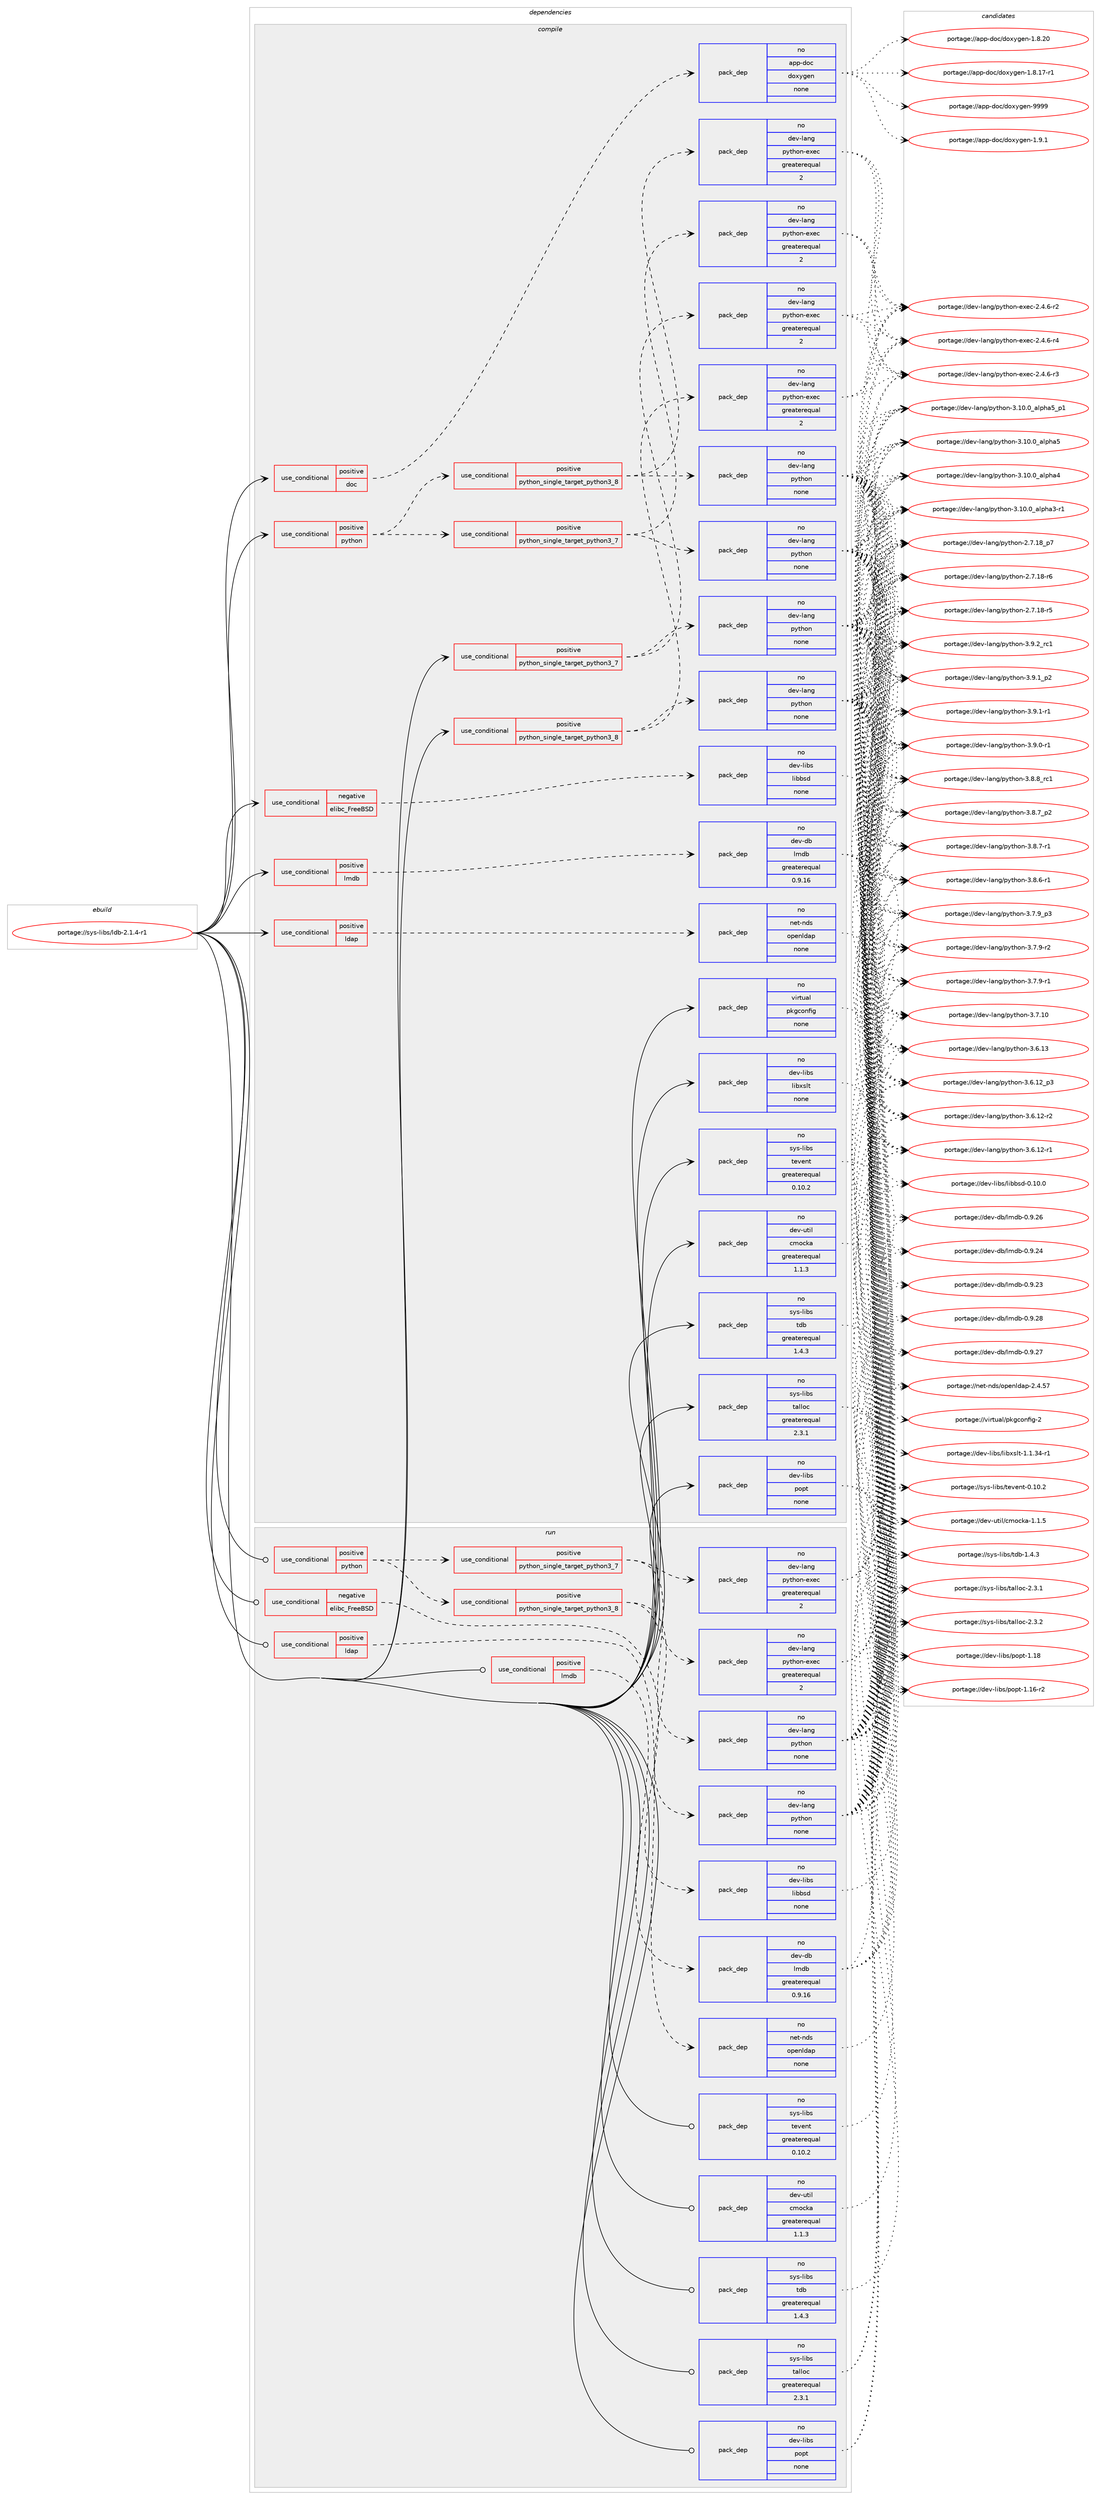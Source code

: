 digraph prolog {

# *************
# Graph options
# *************

newrank=true;
concentrate=true;
compound=true;
graph [rankdir=LR,fontname=Helvetica,fontsize=10,ranksep=1.5];#, ranksep=2.5, nodesep=0.2];
edge  [arrowhead=vee];
node  [fontname=Helvetica,fontsize=10];

# **********
# The ebuild
# **********

subgraph cluster_leftcol {
color=gray;
rank=same;
label=<<i>ebuild</i>>;
id [label="portage://sys-libs/ldb-2.1.4-r1", color=red, width=4, href="../sys-libs/ldb-2.1.4-r1.svg"];
}

# ****************
# The dependencies
# ****************

subgraph cluster_midcol {
color=gray;
label=<<i>dependencies</i>>;
subgraph cluster_compile {
fillcolor="#eeeeee";
style=filled;
label=<<i>compile</i>>;
subgraph cond677 {
dependency3523 [label=<<TABLE BORDER="0" CELLBORDER="1" CELLSPACING="0" CELLPADDING="4"><TR><TD ROWSPAN="3" CELLPADDING="10">use_conditional</TD></TR><TR><TD>negative</TD></TR><TR><TD>elibc_FreeBSD</TD></TR></TABLE>>, shape=none, color=red];
subgraph pack2785 {
dependency3524 [label=<<TABLE BORDER="0" CELLBORDER="1" CELLSPACING="0" CELLPADDING="4" WIDTH="220"><TR><TD ROWSPAN="6" CELLPADDING="30">pack_dep</TD></TR><TR><TD WIDTH="110">no</TD></TR><TR><TD>dev-libs</TD></TR><TR><TD>libbsd</TD></TR><TR><TD>none</TD></TR><TR><TD></TD></TR></TABLE>>, shape=none, color=blue];
}
dependency3523:e -> dependency3524:w [weight=20,style="dashed",arrowhead="vee"];
}
id:e -> dependency3523:w [weight=20,style="solid",arrowhead="vee"];
subgraph cond678 {
dependency3525 [label=<<TABLE BORDER="0" CELLBORDER="1" CELLSPACING="0" CELLPADDING="4"><TR><TD ROWSPAN="3" CELLPADDING="10">use_conditional</TD></TR><TR><TD>positive</TD></TR><TR><TD>doc</TD></TR></TABLE>>, shape=none, color=red];
subgraph pack2786 {
dependency3526 [label=<<TABLE BORDER="0" CELLBORDER="1" CELLSPACING="0" CELLPADDING="4" WIDTH="220"><TR><TD ROWSPAN="6" CELLPADDING="30">pack_dep</TD></TR><TR><TD WIDTH="110">no</TD></TR><TR><TD>app-doc</TD></TR><TR><TD>doxygen</TD></TR><TR><TD>none</TD></TR><TR><TD></TD></TR></TABLE>>, shape=none, color=blue];
}
dependency3525:e -> dependency3526:w [weight=20,style="dashed",arrowhead="vee"];
}
id:e -> dependency3525:w [weight=20,style="solid",arrowhead="vee"];
subgraph cond679 {
dependency3527 [label=<<TABLE BORDER="0" CELLBORDER="1" CELLSPACING="0" CELLPADDING="4"><TR><TD ROWSPAN="3" CELLPADDING="10">use_conditional</TD></TR><TR><TD>positive</TD></TR><TR><TD>ldap</TD></TR></TABLE>>, shape=none, color=red];
subgraph pack2787 {
dependency3528 [label=<<TABLE BORDER="0" CELLBORDER="1" CELLSPACING="0" CELLPADDING="4" WIDTH="220"><TR><TD ROWSPAN="6" CELLPADDING="30">pack_dep</TD></TR><TR><TD WIDTH="110">no</TD></TR><TR><TD>net-nds</TD></TR><TR><TD>openldap</TD></TR><TR><TD>none</TD></TR><TR><TD></TD></TR></TABLE>>, shape=none, color=blue];
}
dependency3527:e -> dependency3528:w [weight=20,style="dashed",arrowhead="vee"];
}
id:e -> dependency3527:w [weight=20,style="solid",arrowhead="vee"];
subgraph cond680 {
dependency3529 [label=<<TABLE BORDER="0" CELLBORDER="1" CELLSPACING="0" CELLPADDING="4"><TR><TD ROWSPAN="3" CELLPADDING="10">use_conditional</TD></TR><TR><TD>positive</TD></TR><TR><TD>lmdb</TD></TR></TABLE>>, shape=none, color=red];
subgraph pack2788 {
dependency3530 [label=<<TABLE BORDER="0" CELLBORDER="1" CELLSPACING="0" CELLPADDING="4" WIDTH="220"><TR><TD ROWSPAN="6" CELLPADDING="30">pack_dep</TD></TR><TR><TD WIDTH="110">no</TD></TR><TR><TD>dev-db</TD></TR><TR><TD>lmdb</TD></TR><TR><TD>greaterequal</TD></TR><TR><TD>0.9.16</TD></TR></TABLE>>, shape=none, color=blue];
}
dependency3529:e -> dependency3530:w [weight=20,style="dashed",arrowhead="vee"];
}
id:e -> dependency3529:w [weight=20,style="solid",arrowhead="vee"];
subgraph cond681 {
dependency3531 [label=<<TABLE BORDER="0" CELLBORDER="1" CELLSPACING="0" CELLPADDING="4"><TR><TD ROWSPAN="3" CELLPADDING="10">use_conditional</TD></TR><TR><TD>positive</TD></TR><TR><TD>python</TD></TR></TABLE>>, shape=none, color=red];
subgraph cond682 {
dependency3532 [label=<<TABLE BORDER="0" CELLBORDER="1" CELLSPACING="0" CELLPADDING="4"><TR><TD ROWSPAN="3" CELLPADDING="10">use_conditional</TD></TR><TR><TD>positive</TD></TR><TR><TD>python_single_target_python3_7</TD></TR></TABLE>>, shape=none, color=red];
subgraph pack2789 {
dependency3533 [label=<<TABLE BORDER="0" CELLBORDER="1" CELLSPACING="0" CELLPADDING="4" WIDTH="220"><TR><TD ROWSPAN="6" CELLPADDING="30">pack_dep</TD></TR><TR><TD WIDTH="110">no</TD></TR><TR><TD>dev-lang</TD></TR><TR><TD>python</TD></TR><TR><TD>none</TD></TR><TR><TD></TD></TR></TABLE>>, shape=none, color=blue];
}
dependency3532:e -> dependency3533:w [weight=20,style="dashed",arrowhead="vee"];
subgraph pack2790 {
dependency3534 [label=<<TABLE BORDER="0" CELLBORDER="1" CELLSPACING="0" CELLPADDING="4" WIDTH="220"><TR><TD ROWSPAN="6" CELLPADDING="30">pack_dep</TD></TR><TR><TD WIDTH="110">no</TD></TR><TR><TD>dev-lang</TD></TR><TR><TD>python-exec</TD></TR><TR><TD>greaterequal</TD></TR><TR><TD>2</TD></TR></TABLE>>, shape=none, color=blue];
}
dependency3532:e -> dependency3534:w [weight=20,style="dashed",arrowhead="vee"];
}
dependency3531:e -> dependency3532:w [weight=20,style="dashed",arrowhead="vee"];
subgraph cond683 {
dependency3535 [label=<<TABLE BORDER="0" CELLBORDER="1" CELLSPACING="0" CELLPADDING="4"><TR><TD ROWSPAN="3" CELLPADDING="10">use_conditional</TD></TR><TR><TD>positive</TD></TR><TR><TD>python_single_target_python3_8</TD></TR></TABLE>>, shape=none, color=red];
subgraph pack2791 {
dependency3536 [label=<<TABLE BORDER="0" CELLBORDER="1" CELLSPACING="0" CELLPADDING="4" WIDTH="220"><TR><TD ROWSPAN="6" CELLPADDING="30">pack_dep</TD></TR><TR><TD WIDTH="110">no</TD></TR><TR><TD>dev-lang</TD></TR><TR><TD>python</TD></TR><TR><TD>none</TD></TR><TR><TD></TD></TR></TABLE>>, shape=none, color=blue];
}
dependency3535:e -> dependency3536:w [weight=20,style="dashed",arrowhead="vee"];
subgraph pack2792 {
dependency3537 [label=<<TABLE BORDER="0" CELLBORDER="1" CELLSPACING="0" CELLPADDING="4" WIDTH="220"><TR><TD ROWSPAN="6" CELLPADDING="30">pack_dep</TD></TR><TR><TD WIDTH="110">no</TD></TR><TR><TD>dev-lang</TD></TR><TR><TD>python-exec</TD></TR><TR><TD>greaterequal</TD></TR><TR><TD>2</TD></TR></TABLE>>, shape=none, color=blue];
}
dependency3535:e -> dependency3537:w [weight=20,style="dashed",arrowhead="vee"];
}
dependency3531:e -> dependency3535:w [weight=20,style="dashed",arrowhead="vee"];
}
id:e -> dependency3531:w [weight=20,style="solid",arrowhead="vee"];
subgraph cond684 {
dependency3538 [label=<<TABLE BORDER="0" CELLBORDER="1" CELLSPACING="0" CELLPADDING="4"><TR><TD ROWSPAN="3" CELLPADDING="10">use_conditional</TD></TR><TR><TD>positive</TD></TR><TR><TD>python_single_target_python3_7</TD></TR></TABLE>>, shape=none, color=red];
subgraph pack2793 {
dependency3539 [label=<<TABLE BORDER="0" CELLBORDER="1" CELLSPACING="0" CELLPADDING="4" WIDTH="220"><TR><TD ROWSPAN="6" CELLPADDING="30">pack_dep</TD></TR><TR><TD WIDTH="110">no</TD></TR><TR><TD>dev-lang</TD></TR><TR><TD>python</TD></TR><TR><TD>none</TD></TR><TR><TD></TD></TR></TABLE>>, shape=none, color=blue];
}
dependency3538:e -> dependency3539:w [weight=20,style="dashed",arrowhead="vee"];
subgraph pack2794 {
dependency3540 [label=<<TABLE BORDER="0" CELLBORDER="1" CELLSPACING="0" CELLPADDING="4" WIDTH="220"><TR><TD ROWSPAN="6" CELLPADDING="30">pack_dep</TD></TR><TR><TD WIDTH="110">no</TD></TR><TR><TD>dev-lang</TD></TR><TR><TD>python-exec</TD></TR><TR><TD>greaterequal</TD></TR><TR><TD>2</TD></TR></TABLE>>, shape=none, color=blue];
}
dependency3538:e -> dependency3540:w [weight=20,style="dashed",arrowhead="vee"];
}
id:e -> dependency3538:w [weight=20,style="solid",arrowhead="vee"];
subgraph cond685 {
dependency3541 [label=<<TABLE BORDER="0" CELLBORDER="1" CELLSPACING="0" CELLPADDING="4"><TR><TD ROWSPAN="3" CELLPADDING="10">use_conditional</TD></TR><TR><TD>positive</TD></TR><TR><TD>python_single_target_python3_8</TD></TR></TABLE>>, shape=none, color=red];
subgraph pack2795 {
dependency3542 [label=<<TABLE BORDER="0" CELLBORDER="1" CELLSPACING="0" CELLPADDING="4" WIDTH="220"><TR><TD ROWSPAN="6" CELLPADDING="30">pack_dep</TD></TR><TR><TD WIDTH="110">no</TD></TR><TR><TD>dev-lang</TD></TR><TR><TD>python</TD></TR><TR><TD>none</TD></TR><TR><TD></TD></TR></TABLE>>, shape=none, color=blue];
}
dependency3541:e -> dependency3542:w [weight=20,style="dashed",arrowhead="vee"];
subgraph pack2796 {
dependency3543 [label=<<TABLE BORDER="0" CELLBORDER="1" CELLSPACING="0" CELLPADDING="4" WIDTH="220"><TR><TD ROWSPAN="6" CELLPADDING="30">pack_dep</TD></TR><TR><TD WIDTH="110">no</TD></TR><TR><TD>dev-lang</TD></TR><TR><TD>python-exec</TD></TR><TR><TD>greaterequal</TD></TR><TR><TD>2</TD></TR></TABLE>>, shape=none, color=blue];
}
dependency3541:e -> dependency3543:w [weight=20,style="dashed",arrowhead="vee"];
}
id:e -> dependency3541:w [weight=20,style="solid",arrowhead="vee"];
subgraph pack2797 {
dependency3544 [label=<<TABLE BORDER="0" CELLBORDER="1" CELLSPACING="0" CELLPADDING="4" WIDTH="220"><TR><TD ROWSPAN="6" CELLPADDING="30">pack_dep</TD></TR><TR><TD WIDTH="110">no</TD></TR><TR><TD>dev-libs</TD></TR><TR><TD>libxslt</TD></TR><TR><TD>none</TD></TR><TR><TD></TD></TR></TABLE>>, shape=none, color=blue];
}
id:e -> dependency3544:w [weight=20,style="solid",arrowhead="vee"];
subgraph pack2798 {
dependency3545 [label=<<TABLE BORDER="0" CELLBORDER="1" CELLSPACING="0" CELLPADDING="4" WIDTH="220"><TR><TD ROWSPAN="6" CELLPADDING="30">pack_dep</TD></TR><TR><TD WIDTH="110">no</TD></TR><TR><TD>dev-libs</TD></TR><TR><TD>popt</TD></TR><TR><TD>none</TD></TR><TR><TD></TD></TR></TABLE>>, shape=none, color=blue];
}
id:e -> dependency3545:w [weight=20,style="solid",arrowhead="vee"];
subgraph pack2799 {
dependency3546 [label=<<TABLE BORDER="0" CELLBORDER="1" CELLSPACING="0" CELLPADDING="4" WIDTH="220"><TR><TD ROWSPAN="6" CELLPADDING="30">pack_dep</TD></TR><TR><TD WIDTH="110">no</TD></TR><TR><TD>dev-util</TD></TR><TR><TD>cmocka</TD></TR><TR><TD>greaterequal</TD></TR><TR><TD>1.1.3</TD></TR></TABLE>>, shape=none, color=blue];
}
id:e -> dependency3546:w [weight=20,style="solid",arrowhead="vee"];
subgraph pack2800 {
dependency3547 [label=<<TABLE BORDER="0" CELLBORDER="1" CELLSPACING="0" CELLPADDING="4" WIDTH="220"><TR><TD ROWSPAN="6" CELLPADDING="30">pack_dep</TD></TR><TR><TD WIDTH="110">no</TD></TR><TR><TD>sys-libs</TD></TR><TR><TD>talloc</TD></TR><TR><TD>greaterequal</TD></TR><TR><TD>2.3.1</TD></TR></TABLE>>, shape=none, color=blue];
}
id:e -> dependency3547:w [weight=20,style="solid",arrowhead="vee"];
subgraph pack2801 {
dependency3548 [label=<<TABLE BORDER="0" CELLBORDER="1" CELLSPACING="0" CELLPADDING="4" WIDTH="220"><TR><TD ROWSPAN="6" CELLPADDING="30">pack_dep</TD></TR><TR><TD WIDTH="110">no</TD></TR><TR><TD>sys-libs</TD></TR><TR><TD>tdb</TD></TR><TR><TD>greaterequal</TD></TR><TR><TD>1.4.3</TD></TR></TABLE>>, shape=none, color=blue];
}
id:e -> dependency3548:w [weight=20,style="solid",arrowhead="vee"];
subgraph pack2802 {
dependency3549 [label=<<TABLE BORDER="0" CELLBORDER="1" CELLSPACING="0" CELLPADDING="4" WIDTH="220"><TR><TD ROWSPAN="6" CELLPADDING="30">pack_dep</TD></TR><TR><TD WIDTH="110">no</TD></TR><TR><TD>sys-libs</TD></TR><TR><TD>tevent</TD></TR><TR><TD>greaterequal</TD></TR><TR><TD>0.10.2</TD></TR></TABLE>>, shape=none, color=blue];
}
id:e -> dependency3549:w [weight=20,style="solid",arrowhead="vee"];
subgraph pack2803 {
dependency3550 [label=<<TABLE BORDER="0" CELLBORDER="1" CELLSPACING="0" CELLPADDING="4" WIDTH="220"><TR><TD ROWSPAN="6" CELLPADDING="30">pack_dep</TD></TR><TR><TD WIDTH="110">no</TD></TR><TR><TD>virtual</TD></TR><TR><TD>pkgconfig</TD></TR><TR><TD>none</TD></TR><TR><TD></TD></TR></TABLE>>, shape=none, color=blue];
}
id:e -> dependency3550:w [weight=20,style="solid",arrowhead="vee"];
}
subgraph cluster_compileandrun {
fillcolor="#eeeeee";
style=filled;
label=<<i>compile and run</i>>;
}
subgraph cluster_run {
fillcolor="#eeeeee";
style=filled;
label=<<i>run</i>>;
subgraph cond686 {
dependency3551 [label=<<TABLE BORDER="0" CELLBORDER="1" CELLSPACING="0" CELLPADDING="4"><TR><TD ROWSPAN="3" CELLPADDING="10">use_conditional</TD></TR><TR><TD>negative</TD></TR><TR><TD>elibc_FreeBSD</TD></TR></TABLE>>, shape=none, color=red];
subgraph pack2804 {
dependency3552 [label=<<TABLE BORDER="0" CELLBORDER="1" CELLSPACING="0" CELLPADDING="4" WIDTH="220"><TR><TD ROWSPAN="6" CELLPADDING="30">pack_dep</TD></TR><TR><TD WIDTH="110">no</TD></TR><TR><TD>dev-libs</TD></TR><TR><TD>libbsd</TD></TR><TR><TD>none</TD></TR><TR><TD></TD></TR></TABLE>>, shape=none, color=blue];
}
dependency3551:e -> dependency3552:w [weight=20,style="dashed",arrowhead="vee"];
}
id:e -> dependency3551:w [weight=20,style="solid",arrowhead="odot"];
subgraph cond687 {
dependency3553 [label=<<TABLE BORDER="0" CELLBORDER="1" CELLSPACING="0" CELLPADDING="4"><TR><TD ROWSPAN="3" CELLPADDING="10">use_conditional</TD></TR><TR><TD>positive</TD></TR><TR><TD>ldap</TD></TR></TABLE>>, shape=none, color=red];
subgraph pack2805 {
dependency3554 [label=<<TABLE BORDER="0" CELLBORDER="1" CELLSPACING="0" CELLPADDING="4" WIDTH="220"><TR><TD ROWSPAN="6" CELLPADDING="30">pack_dep</TD></TR><TR><TD WIDTH="110">no</TD></TR><TR><TD>net-nds</TD></TR><TR><TD>openldap</TD></TR><TR><TD>none</TD></TR><TR><TD></TD></TR></TABLE>>, shape=none, color=blue];
}
dependency3553:e -> dependency3554:w [weight=20,style="dashed",arrowhead="vee"];
}
id:e -> dependency3553:w [weight=20,style="solid",arrowhead="odot"];
subgraph cond688 {
dependency3555 [label=<<TABLE BORDER="0" CELLBORDER="1" CELLSPACING="0" CELLPADDING="4"><TR><TD ROWSPAN="3" CELLPADDING="10">use_conditional</TD></TR><TR><TD>positive</TD></TR><TR><TD>lmdb</TD></TR></TABLE>>, shape=none, color=red];
subgraph pack2806 {
dependency3556 [label=<<TABLE BORDER="0" CELLBORDER="1" CELLSPACING="0" CELLPADDING="4" WIDTH="220"><TR><TD ROWSPAN="6" CELLPADDING="30">pack_dep</TD></TR><TR><TD WIDTH="110">no</TD></TR><TR><TD>dev-db</TD></TR><TR><TD>lmdb</TD></TR><TR><TD>greaterequal</TD></TR><TR><TD>0.9.16</TD></TR></TABLE>>, shape=none, color=blue];
}
dependency3555:e -> dependency3556:w [weight=20,style="dashed",arrowhead="vee"];
}
id:e -> dependency3555:w [weight=20,style="solid",arrowhead="odot"];
subgraph cond689 {
dependency3557 [label=<<TABLE BORDER="0" CELLBORDER="1" CELLSPACING="0" CELLPADDING="4"><TR><TD ROWSPAN="3" CELLPADDING="10">use_conditional</TD></TR><TR><TD>positive</TD></TR><TR><TD>python</TD></TR></TABLE>>, shape=none, color=red];
subgraph cond690 {
dependency3558 [label=<<TABLE BORDER="0" CELLBORDER="1" CELLSPACING="0" CELLPADDING="4"><TR><TD ROWSPAN="3" CELLPADDING="10">use_conditional</TD></TR><TR><TD>positive</TD></TR><TR><TD>python_single_target_python3_7</TD></TR></TABLE>>, shape=none, color=red];
subgraph pack2807 {
dependency3559 [label=<<TABLE BORDER="0" CELLBORDER="1" CELLSPACING="0" CELLPADDING="4" WIDTH="220"><TR><TD ROWSPAN="6" CELLPADDING="30">pack_dep</TD></TR><TR><TD WIDTH="110">no</TD></TR><TR><TD>dev-lang</TD></TR><TR><TD>python</TD></TR><TR><TD>none</TD></TR><TR><TD></TD></TR></TABLE>>, shape=none, color=blue];
}
dependency3558:e -> dependency3559:w [weight=20,style="dashed",arrowhead="vee"];
subgraph pack2808 {
dependency3560 [label=<<TABLE BORDER="0" CELLBORDER="1" CELLSPACING="0" CELLPADDING="4" WIDTH="220"><TR><TD ROWSPAN="6" CELLPADDING="30">pack_dep</TD></TR><TR><TD WIDTH="110">no</TD></TR><TR><TD>dev-lang</TD></TR><TR><TD>python-exec</TD></TR><TR><TD>greaterequal</TD></TR><TR><TD>2</TD></TR></TABLE>>, shape=none, color=blue];
}
dependency3558:e -> dependency3560:w [weight=20,style="dashed",arrowhead="vee"];
}
dependency3557:e -> dependency3558:w [weight=20,style="dashed",arrowhead="vee"];
subgraph cond691 {
dependency3561 [label=<<TABLE BORDER="0" CELLBORDER="1" CELLSPACING="0" CELLPADDING="4"><TR><TD ROWSPAN="3" CELLPADDING="10">use_conditional</TD></TR><TR><TD>positive</TD></TR><TR><TD>python_single_target_python3_8</TD></TR></TABLE>>, shape=none, color=red];
subgraph pack2809 {
dependency3562 [label=<<TABLE BORDER="0" CELLBORDER="1" CELLSPACING="0" CELLPADDING="4" WIDTH="220"><TR><TD ROWSPAN="6" CELLPADDING="30">pack_dep</TD></TR><TR><TD WIDTH="110">no</TD></TR><TR><TD>dev-lang</TD></TR><TR><TD>python</TD></TR><TR><TD>none</TD></TR><TR><TD></TD></TR></TABLE>>, shape=none, color=blue];
}
dependency3561:e -> dependency3562:w [weight=20,style="dashed",arrowhead="vee"];
subgraph pack2810 {
dependency3563 [label=<<TABLE BORDER="0" CELLBORDER="1" CELLSPACING="0" CELLPADDING="4" WIDTH="220"><TR><TD ROWSPAN="6" CELLPADDING="30">pack_dep</TD></TR><TR><TD WIDTH="110">no</TD></TR><TR><TD>dev-lang</TD></TR><TR><TD>python-exec</TD></TR><TR><TD>greaterequal</TD></TR><TR><TD>2</TD></TR></TABLE>>, shape=none, color=blue];
}
dependency3561:e -> dependency3563:w [weight=20,style="dashed",arrowhead="vee"];
}
dependency3557:e -> dependency3561:w [weight=20,style="dashed",arrowhead="vee"];
}
id:e -> dependency3557:w [weight=20,style="solid",arrowhead="odot"];
subgraph pack2811 {
dependency3564 [label=<<TABLE BORDER="0" CELLBORDER="1" CELLSPACING="0" CELLPADDING="4" WIDTH="220"><TR><TD ROWSPAN="6" CELLPADDING="30">pack_dep</TD></TR><TR><TD WIDTH="110">no</TD></TR><TR><TD>dev-libs</TD></TR><TR><TD>popt</TD></TR><TR><TD>none</TD></TR><TR><TD></TD></TR></TABLE>>, shape=none, color=blue];
}
id:e -> dependency3564:w [weight=20,style="solid",arrowhead="odot"];
subgraph pack2812 {
dependency3565 [label=<<TABLE BORDER="0" CELLBORDER="1" CELLSPACING="0" CELLPADDING="4" WIDTH="220"><TR><TD ROWSPAN="6" CELLPADDING="30">pack_dep</TD></TR><TR><TD WIDTH="110">no</TD></TR><TR><TD>dev-util</TD></TR><TR><TD>cmocka</TD></TR><TR><TD>greaterequal</TD></TR><TR><TD>1.1.3</TD></TR></TABLE>>, shape=none, color=blue];
}
id:e -> dependency3565:w [weight=20,style="solid",arrowhead="odot"];
subgraph pack2813 {
dependency3566 [label=<<TABLE BORDER="0" CELLBORDER="1" CELLSPACING="0" CELLPADDING="4" WIDTH="220"><TR><TD ROWSPAN="6" CELLPADDING="30">pack_dep</TD></TR><TR><TD WIDTH="110">no</TD></TR><TR><TD>sys-libs</TD></TR><TR><TD>talloc</TD></TR><TR><TD>greaterequal</TD></TR><TR><TD>2.3.1</TD></TR></TABLE>>, shape=none, color=blue];
}
id:e -> dependency3566:w [weight=20,style="solid",arrowhead="odot"];
subgraph pack2814 {
dependency3567 [label=<<TABLE BORDER="0" CELLBORDER="1" CELLSPACING="0" CELLPADDING="4" WIDTH="220"><TR><TD ROWSPAN="6" CELLPADDING="30">pack_dep</TD></TR><TR><TD WIDTH="110">no</TD></TR><TR><TD>sys-libs</TD></TR><TR><TD>tdb</TD></TR><TR><TD>greaterequal</TD></TR><TR><TD>1.4.3</TD></TR></TABLE>>, shape=none, color=blue];
}
id:e -> dependency3567:w [weight=20,style="solid",arrowhead="odot"];
subgraph pack2815 {
dependency3568 [label=<<TABLE BORDER="0" CELLBORDER="1" CELLSPACING="0" CELLPADDING="4" WIDTH="220"><TR><TD ROWSPAN="6" CELLPADDING="30">pack_dep</TD></TR><TR><TD WIDTH="110">no</TD></TR><TR><TD>sys-libs</TD></TR><TR><TD>tevent</TD></TR><TR><TD>greaterequal</TD></TR><TR><TD>0.10.2</TD></TR></TABLE>>, shape=none, color=blue];
}
id:e -> dependency3568:w [weight=20,style="solid",arrowhead="odot"];
}
}

# **************
# The candidates
# **************

subgraph cluster_choices {
rank=same;
color=gray;
label=<<i>candidates</i>>;

subgraph choice2785 {
color=black;
nodesep=1;
choice100101118451081059811547108105989811510045484649484648 [label="portage://dev-libs/libbsd-0.10.0", color=red, width=4,href="../dev-libs/libbsd-0.10.0.svg"];
dependency3524:e -> choice100101118451081059811547108105989811510045484649484648:w [style=dotted,weight="100"];
}
subgraph choice2786 {
color=black;
nodesep=1;
choice971121124510011199471001111201211031011104557575757 [label="portage://app-doc/doxygen-9999", color=red, width=4,href="../app-doc/doxygen-9999.svg"];
choice97112112451001119947100111120121103101110454946574649 [label="portage://app-doc/doxygen-1.9.1", color=red, width=4,href="../app-doc/doxygen-1.9.1.svg"];
choice9711211245100111994710011112012110310111045494656465048 [label="portage://app-doc/doxygen-1.8.20", color=red, width=4,href="../app-doc/doxygen-1.8.20.svg"];
choice97112112451001119947100111120121103101110454946564649554511449 [label="portage://app-doc/doxygen-1.8.17-r1", color=red, width=4,href="../app-doc/doxygen-1.8.17-r1.svg"];
dependency3526:e -> choice971121124510011199471001111201211031011104557575757:w [style=dotted,weight="100"];
dependency3526:e -> choice97112112451001119947100111120121103101110454946574649:w [style=dotted,weight="100"];
dependency3526:e -> choice9711211245100111994710011112012110310111045494656465048:w [style=dotted,weight="100"];
dependency3526:e -> choice97112112451001119947100111120121103101110454946564649554511449:w [style=dotted,weight="100"];
}
subgraph choice2787 {
color=black;
nodesep=1;
choice11010111645110100115471111121011101081009711245504652465355 [label="portage://net-nds/openldap-2.4.57", color=red, width=4,href="../net-nds/openldap-2.4.57.svg"];
dependency3528:e -> choice11010111645110100115471111121011101081009711245504652465355:w [style=dotted,weight="100"];
}
subgraph choice2788 {
color=black;
nodesep=1;
choice1001011184510098471081091009845484657465056 [label="portage://dev-db/lmdb-0.9.28", color=red, width=4,href="../dev-db/lmdb-0.9.28.svg"];
choice1001011184510098471081091009845484657465055 [label="portage://dev-db/lmdb-0.9.27", color=red, width=4,href="../dev-db/lmdb-0.9.27.svg"];
choice1001011184510098471081091009845484657465054 [label="portage://dev-db/lmdb-0.9.26", color=red, width=4,href="../dev-db/lmdb-0.9.26.svg"];
choice1001011184510098471081091009845484657465052 [label="portage://dev-db/lmdb-0.9.24", color=red, width=4,href="../dev-db/lmdb-0.9.24.svg"];
choice1001011184510098471081091009845484657465051 [label="portage://dev-db/lmdb-0.9.23", color=red, width=4,href="../dev-db/lmdb-0.9.23.svg"];
dependency3530:e -> choice1001011184510098471081091009845484657465056:w [style=dotted,weight="100"];
dependency3530:e -> choice1001011184510098471081091009845484657465055:w [style=dotted,weight="100"];
dependency3530:e -> choice1001011184510098471081091009845484657465054:w [style=dotted,weight="100"];
dependency3530:e -> choice1001011184510098471081091009845484657465052:w [style=dotted,weight="100"];
dependency3530:e -> choice1001011184510098471081091009845484657465051:w [style=dotted,weight="100"];
}
subgraph choice2789 {
color=black;
nodesep=1;
choice100101118451089711010347112121116104111110455146574650951149949 [label="portage://dev-lang/python-3.9.2_rc1", color=red, width=4,href="../dev-lang/python-3.9.2_rc1.svg"];
choice1001011184510897110103471121211161041111104551465746499511250 [label="portage://dev-lang/python-3.9.1_p2", color=red, width=4,href="../dev-lang/python-3.9.1_p2.svg"];
choice1001011184510897110103471121211161041111104551465746494511449 [label="portage://dev-lang/python-3.9.1-r1", color=red, width=4,href="../dev-lang/python-3.9.1-r1.svg"];
choice1001011184510897110103471121211161041111104551465746484511449 [label="portage://dev-lang/python-3.9.0-r1", color=red, width=4,href="../dev-lang/python-3.9.0-r1.svg"];
choice100101118451089711010347112121116104111110455146564656951149949 [label="portage://dev-lang/python-3.8.8_rc1", color=red, width=4,href="../dev-lang/python-3.8.8_rc1.svg"];
choice1001011184510897110103471121211161041111104551465646559511250 [label="portage://dev-lang/python-3.8.7_p2", color=red, width=4,href="../dev-lang/python-3.8.7_p2.svg"];
choice1001011184510897110103471121211161041111104551465646554511449 [label="portage://dev-lang/python-3.8.7-r1", color=red, width=4,href="../dev-lang/python-3.8.7-r1.svg"];
choice1001011184510897110103471121211161041111104551465646544511449 [label="portage://dev-lang/python-3.8.6-r1", color=red, width=4,href="../dev-lang/python-3.8.6-r1.svg"];
choice1001011184510897110103471121211161041111104551465546579511251 [label="portage://dev-lang/python-3.7.9_p3", color=red, width=4,href="../dev-lang/python-3.7.9_p3.svg"];
choice1001011184510897110103471121211161041111104551465546574511450 [label="portage://dev-lang/python-3.7.9-r2", color=red, width=4,href="../dev-lang/python-3.7.9-r2.svg"];
choice1001011184510897110103471121211161041111104551465546574511449 [label="portage://dev-lang/python-3.7.9-r1", color=red, width=4,href="../dev-lang/python-3.7.9-r1.svg"];
choice10010111845108971101034711212111610411111045514655464948 [label="portage://dev-lang/python-3.7.10", color=red, width=4,href="../dev-lang/python-3.7.10.svg"];
choice10010111845108971101034711212111610411111045514654464951 [label="portage://dev-lang/python-3.6.13", color=red, width=4,href="../dev-lang/python-3.6.13.svg"];
choice100101118451089711010347112121116104111110455146544649509511251 [label="portage://dev-lang/python-3.6.12_p3", color=red, width=4,href="../dev-lang/python-3.6.12_p3.svg"];
choice100101118451089711010347112121116104111110455146544649504511450 [label="portage://dev-lang/python-3.6.12-r2", color=red, width=4,href="../dev-lang/python-3.6.12-r2.svg"];
choice100101118451089711010347112121116104111110455146544649504511449 [label="portage://dev-lang/python-3.6.12-r1", color=red, width=4,href="../dev-lang/python-3.6.12-r1.svg"];
choice10010111845108971101034711212111610411111045514649484648959710811210497539511249 [label="portage://dev-lang/python-3.10.0_alpha5_p1", color=red, width=4,href="../dev-lang/python-3.10.0_alpha5_p1.svg"];
choice1001011184510897110103471121211161041111104551464948464895971081121049753 [label="portage://dev-lang/python-3.10.0_alpha5", color=red, width=4,href="../dev-lang/python-3.10.0_alpha5.svg"];
choice1001011184510897110103471121211161041111104551464948464895971081121049752 [label="portage://dev-lang/python-3.10.0_alpha4", color=red, width=4,href="../dev-lang/python-3.10.0_alpha4.svg"];
choice10010111845108971101034711212111610411111045514649484648959710811210497514511449 [label="portage://dev-lang/python-3.10.0_alpha3-r1", color=red, width=4,href="../dev-lang/python-3.10.0_alpha3-r1.svg"];
choice100101118451089711010347112121116104111110455046554649569511255 [label="portage://dev-lang/python-2.7.18_p7", color=red, width=4,href="../dev-lang/python-2.7.18_p7.svg"];
choice100101118451089711010347112121116104111110455046554649564511454 [label="portage://dev-lang/python-2.7.18-r6", color=red, width=4,href="../dev-lang/python-2.7.18-r6.svg"];
choice100101118451089711010347112121116104111110455046554649564511453 [label="portage://dev-lang/python-2.7.18-r5", color=red, width=4,href="../dev-lang/python-2.7.18-r5.svg"];
dependency3533:e -> choice100101118451089711010347112121116104111110455146574650951149949:w [style=dotted,weight="100"];
dependency3533:e -> choice1001011184510897110103471121211161041111104551465746499511250:w [style=dotted,weight="100"];
dependency3533:e -> choice1001011184510897110103471121211161041111104551465746494511449:w [style=dotted,weight="100"];
dependency3533:e -> choice1001011184510897110103471121211161041111104551465746484511449:w [style=dotted,weight="100"];
dependency3533:e -> choice100101118451089711010347112121116104111110455146564656951149949:w [style=dotted,weight="100"];
dependency3533:e -> choice1001011184510897110103471121211161041111104551465646559511250:w [style=dotted,weight="100"];
dependency3533:e -> choice1001011184510897110103471121211161041111104551465646554511449:w [style=dotted,weight="100"];
dependency3533:e -> choice1001011184510897110103471121211161041111104551465646544511449:w [style=dotted,weight="100"];
dependency3533:e -> choice1001011184510897110103471121211161041111104551465546579511251:w [style=dotted,weight="100"];
dependency3533:e -> choice1001011184510897110103471121211161041111104551465546574511450:w [style=dotted,weight="100"];
dependency3533:e -> choice1001011184510897110103471121211161041111104551465546574511449:w [style=dotted,weight="100"];
dependency3533:e -> choice10010111845108971101034711212111610411111045514655464948:w [style=dotted,weight="100"];
dependency3533:e -> choice10010111845108971101034711212111610411111045514654464951:w [style=dotted,weight="100"];
dependency3533:e -> choice100101118451089711010347112121116104111110455146544649509511251:w [style=dotted,weight="100"];
dependency3533:e -> choice100101118451089711010347112121116104111110455146544649504511450:w [style=dotted,weight="100"];
dependency3533:e -> choice100101118451089711010347112121116104111110455146544649504511449:w [style=dotted,weight="100"];
dependency3533:e -> choice10010111845108971101034711212111610411111045514649484648959710811210497539511249:w [style=dotted,weight="100"];
dependency3533:e -> choice1001011184510897110103471121211161041111104551464948464895971081121049753:w [style=dotted,weight="100"];
dependency3533:e -> choice1001011184510897110103471121211161041111104551464948464895971081121049752:w [style=dotted,weight="100"];
dependency3533:e -> choice10010111845108971101034711212111610411111045514649484648959710811210497514511449:w [style=dotted,weight="100"];
dependency3533:e -> choice100101118451089711010347112121116104111110455046554649569511255:w [style=dotted,weight="100"];
dependency3533:e -> choice100101118451089711010347112121116104111110455046554649564511454:w [style=dotted,weight="100"];
dependency3533:e -> choice100101118451089711010347112121116104111110455046554649564511453:w [style=dotted,weight="100"];
}
subgraph choice2790 {
color=black;
nodesep=1;
choice10010111845108971101034711212111610411111045101120101994550465246544511452 [label="portage://dev-lang/python-exec-2.4.6-r4", color=red, width=4,href="../dev-lang/python-exec-2.4.6-r4.svg"];
choice10010111845108971101034711212111610411111045101120101994550465246544511451 [label="portage://dev-lang/python-exec-2.4.6-r3", color=red, width=4,href="../dev-lang/python-exec-2.4.6-r3.svg"];
choice10010111845108971101034711212111610411111045101120101994550465246544511450 [label="portage://dev-lang/python-exec-2.4.6-r2", color=red, width=4,href="../dev-lang/python-exec-2.4.6-r2.svg"];
dependency3534:e -> choice10010111845108971101034711212111610411111045101120101994550465246544511452:w [style=dotted,weight="100"];
dependency3534:e -> choice10010111845108971101034711212111610411111045101120101994550465246544511451:w [style=dotted,weight="100"];
dependency3534:e -> choice10010111845108971101034711212111610411111045101120101994550465246544511450:w [style=dotted,weight="100"];
}
subgraph choice2791 {
color=black;
nodesep=1;
choice100101118451089711010347112121116104111110455146574650951149949 [label="portage://dev-lang/python-3.9.2_rc1", color=red, width=4,href="../dev-lang/python-3.9.2_rc1.svg"];
choice1001011184510897110103471121211161041111104551465746499511250 [label="portage://dev-lang/python-3.9.1_p2", color=red, width=4,href="../dev-lang/python-3.9.1_p2.svg"];
choice1001011184510897110103471121211161041111104551465746494511449 [label="portage://dev-lang/python-3.9.1-r1", color=red, width=4,href="../dev-lang/python-3.9.1-r1.svg"];
choice1001011184510897110103471121211161041111104551465746484511449 [label="portage://dev-lang/python-3.9.0-r1", color=red, width=4,href="../dev-lang/python-3.9.0-r1.svg"];
choice100101118451089711010347112121116104111110455146564656951149949 [label="portage://dev-lang/python-3.8.8_rc1", color=red, width=4,href="../dev-lang/python-3.8.8_rc1.svg"];
choice1001011184510897110103471121211161041111104551465646559511250 [label="portage://dev-lang/python-3.8.7_p2", color=red, width=4,href="../dev-lang/python-3.8.7_p2.svg"];
choice1001011184510897110103471121211161041111104551465646554511449 [label="portage://dev-lang/python-3.8.7-r1", color=red, width=4,href="../dev-lang/python-3.8.7-r1.svg"];
choice1001011184510897110103471121211161041111104551465646544511449 [label="portage://dev-lang/python-3.8.6-r1", color=red, width=4,href="../dev-lang/python-3.8.6-r1.svg"];
choice1001011184510897110103471121211161041111104551465546579511251 [label="portage://dev-lang/python-3.7.9_p3", color=red, width=4,href="../dev-lang/python-3.7.9_p3.svg"];
choice1001011184510897110103471121211161041111104551465546574511450 [label="portage://dev-lang/python-3.7.9-r2", color=red, width=4,href="../dev-lang/python-3.7.9-r2.svg"];
choice1001011184510897110103471121211161041111104551465546574511449 [label="portage://dev-lang/python-3.7.9-r1", color=red, width=4,href="../dev-lang/python-3.7.9-r1.svg"];
choice10010111845108971101034711212111610411111045514655464948 [label="portage://dev-lang/python-3.7.10", color=red, width=4,href="../dev-lang/python-3.7.10.svg"];
choice10010111845108971101034711212111610411111045514654464951 [label="portage://dev-lang/python-3.6.13", color=red, width=4,href="../dev-lang/python-3.6.13.svg"];
choice100101118451089711010347112121116104111110455146544649509511251 [label="portage://dev-lang/python-3.6.12_p3", color=red, width=4,href="../dev-lang/python-3.6.12_p3.svg"];
choice100101118451089711010347112121116104111110455146544649504511450 [label="portage://dev-lang/python-3.6.12-r2", color=red, width=4,href="../dev-lang/python-3.6.12-r2.svg"];
choice100101118451089711010347112121116104111110455146544649504511449 [label="portage://dev-lang/python-3.6.12-r1", color=red, width=4,href="../dev-lang/python-3.6.12-r1.svg"];
choice10010111845108971101034711212111610411111045514649484648959710811210497539511249 [label="portage://dev-lang/python-3.10.0_alpha5_p1", color=red, width=4,href="../dev-lang/python-3.10.0_alpha5_p1.svg"];
choice1001011184510897110103471121211161041111104551464948464895971081121049753 [label="portage://dev-lang/python-3.10.0_alpha5", color=red, width=4,href="../dev-lang/python-3.10.0_alpha5.svg"];
choice1001011184510897110103471121211161041111104551464948464895971081121049752 [label="portage://dev-lang/python-3.10.0_alpha4", color=red, width=4,href="../dev-lang/python-3.10.0_alpha4.svg"];
choice10010111845108971101034711212111610411111045514649484648959710811210497514511449 [label="portage://dev-lang/python-3.10.0_alpha3-r1", color=red, width=4,href="../dev-lang/python-3.10.0_alpha3-r1.svg"];
choice100101118451089711010347112121116104111110455046554649569511255 [label="portage://dev-lang/python-2.7.18_p7", color=red, width=4,href="../dev-lang/python-2.7.18_p7.svg"];
choice100101118451089711010347112121116104111110455046554649564511454 [label="portage://dev-lang/python-2.7.18-r6", color=red, width=4,href="../dev-lang/python-2.7.18-r6.svg"];
choice100101118451089711010347112121116104111110455046554649564511453 [label="portage://dev-lang/python-2.7.18-r5", color=red, width=4,href="../dev-lang/python-2.7.18-r5.svg"];
dependency3536:e -> choice100101118451089711010347112121116104111110455146574650951149949:w [style=dotted,weight="100"];
dependency3536:e -> choice1001011184510897110103471121211161041111104551465746499511250:w [style=dotted,weight="100"];
dependency3536:e -> choice1001011184510897110103471121211161041111104551465746494511449:w [style=dotted,weight="100"];
dependency3536:e -> choice1001011184510897110103471121211161041111104551465746484511449:w [style=dotted,weight="100"];
dependency3536:e -> choice100101118451089711010347112121116104111110455146564656951149949:w [style=dotted,weight="100"];
dependency3536:e -> choice1001011184510897110103471121211161041111104551465646559511250:w [style=dotted,weight="100"];
dependency3536:e -> choice1001011184510897110103471121211161041111104551465646554511449:w [style=dotted,weight="100"];
dependency3536:e -> choice1001011184510897110103471121211161041111104551465646544511449:w [style=dotted,weight="100"];
dependency3536:e -> choice1001011184510897110103471121211161041111104551465546579511251:w [style=dotted,weight="100"];
dependency3536:e -> choice1001011184510897110103471121211161041111104551465546574511450:w [style=dotted,weight="100"];
dependency3536:e -> choice1001011184510897110103471121211161041111104551465546574511449:w [style=dotted,weight="100"];
dependency3536:e -> choice10010111845108971101034711212111610411111045514655464948:w [style=dotted,weight="100"];
dependency3536:e -> choice10010111845108971101034711212111610411111045514654464951:w [style=dotted,weight="100"];
dependency3536:e -> choice100101118451089711010347112121116104111110455146544649509511251:w [style=dotted,weight="100"];
dependency3536:e -> choice100101118451089711010347112121116104111110455146544649504511450:w [style=dotted,weight="100"];
dependency3536:e -> choice100101118451089711010347112121116104111110455146544649504511449:w [style=dotted,weight="100"];
dependency3536:e -> choice10010111845108971101034711212111610411111045514649484648959710811210497539511249:w [style=dotted,weight="100"];
dependency3536:e -> choice1001011184510897110103471121211161041111104551464948464895971081121049753:w [style=dotted,weight="100"];
dependency3536:e -> choice1001011184510897110103471121211161041111104551464948464895971081121049752:w [style=dotted,weight="100"];
dependency3536:e -> choice10010111845108971101034711212111610411111045514649484648959710811210497514511449:w [style=dotted,weight="100"];
dependency3536:e -> choice100101118451089711010347112121116104111110455046554649569511255:w [style=dotted,weight="100"];
dependency3536:e -> choice100101118451089711010347112121116104111110455046554649564511454:w [style=dotted,weight="100"];
dependency3536:e -> choice100101118451089711010347112121116104111110455046554649564511453:w [style=dotted,weight="100"];
}
subgraph choice2792 {
color=black;
nodesep=1;
choice10010111845108971101034711212111610411111045101120101994550465246544511452 [label="portage://dev-lang/python-exec-2.4.6-r4", color=red, width=4,href="../dev-lang/python-exec-2.4.6-r4.svg"];
choice10010111845108971101034711212111610411111045101120101994550465246544511451 [label="portage://dev-lang/python-exec-2.4.6-r3", color=red, width=4,href="../dev-lang/python-exec-2.4.6-r3.svg"];
choice10010111845108971101034711212111610411111045101120101994550465246544511450 [label="portage://dev-lang/python-exec-2.4.6-r2", color=red, width=4,href="../dev-lang/python-exec-2.4.6-r2.svg"];
dependency3537:e -> choice10010111845108971101034711212111610411111045101120101994550465246544511452:w [style=dotted,weight="100"];
dependency3537:e -> choice10010111845108971101034711212111610411111045101120101994550465246544511451:w [style=dotted,weight="100"];
dependency3537:e -> choice10010111845108971101034711212111610411111045101120101994550465246544511450:w [style=dotted,weight="100"];
}
subgraph choice2793 {
color=black;
nodesep=1;
choice100101118451089711010347112121116104111110455146574650951149949 [label="portage://dev-lang/python-3.9.2_rc1", color=red, width=4,href="../dev-lang/python-3.9.2_rc1.svg"];
choice1001011184510897110103471121211161041111104551465746499511250 [label="portage://dev-lang/python-3.9.1_p2", color=red, width=4,href="../dev-lang/python-3.9.1_p2.svg"];
choice1001011184510897110103471121211161041111104551465746494511449 [label="portage://dev-lang/python-3.9.1-r1", color=red, width=4,href="../dev-lang/python-3.9.1-r1.svg"];
choice1001011184510897110103471121211161041111104551465746484511449 [label="portage://dev-lang/python-3.9.0-r1", color=red, width=4,href="../dev-lang/python-3.9.0-r1.svg"];
choice100101118451089711010347112121116104111110455146564656951149949 [label="portage://dev-lang/python-3.8.8_rc1", color=red, width=4,href="../dev-lang/python-3.8.8_rc1.svg"];
choice1001011184510897110103471121211161041111104551465646559511250 [label="portage://dev-lang/python-3.8.7_p2", color=red, width=4,href="../dev-lang/python-3.8.7_p2.svg"];
choice1001011184510897110103471121211161041111104551465646554511449 [label="portage://dev-lang/python-3.8.7-r1", color=red, width=4,href="../dev-lang/python-3.8.7-r1.svg"];
choice1001011184510897110103471121211161041111104551465646544511449 [label="portage://dev-lang/python-3.8.6-r1", color=red, width=4,href="../dev-lang/python-3.8.6-r1.svg"];
choice1001011184510897110103471121211161041111104551465546579511251 [label="portage://dev-lang/python-3.7.9_p3", color=red, width=4,href="../dev-lang/python-3.7.9_p3.svg"];
choice1001011184510897110103471121211161041111104551465546574511450 [label="portage://dev-lang/python-3.7.9-r2", color=red, width=4,href="../dev-lang/python-3.7.9-r2.svg"];
choice1001011184510897110103471121211161041111104551465546574511449 [label="portage://dev-lang/python-3.7.9-r1", color=red, width=4,href="../dev-lang/python-3.7.9-r1.svg"];
choice10010111845108971101034711212111610411111045514655464948 [label="portage://dev-lang/python-3.7.10", color=red, width=4,href="../dev-lang/python-3.7.10.svg"];
choice10010111845108971101034711212111610411111045514654464951 [label="portage://dev-lang/python-3.6.13", color=red, width=4,href="../dev-lang/python-3.6.13.svg"];
choice100101118451089711010347112121116104111110455146544649509511251 [label="portage://dev-lang/python-3.6.12_p3", color=red, width=4,href="../dev-lang/python-3.6.12_p3.svg"];
choice100101118451089711010347112121116104111110455146544649504511450 [label="portage://dev-lang/python-3.6.12-r2", color=red, width=4,href="../dev-lang/python-3.6.12-r2.svg"];
choice100101118451089711010347112121116104111110455146544649504511449 [label="portage://dev-lang/python-3.6.12-r1", color=red, width=4,href="../dev-lang/python-3.6.12-r1.svg"];
choice10010111845108971101034711212111610411111045514649484648959710811210497539511249 [label="portage://dev-lang/python-3.10.0_alpha5_p1", color=red, width=4,href="../dev-lang/python-3.10.0_alpha5_p1.svg"];
choice1001011184510897110103471121211161041111104551464948464895971081121049753 [label="portage://dev-lang/python-3.10.0_alpha5", color=red, width=4,href="../dev-lang/python-3.10.0_alpha5.svg"];
choice1001011184510897110103471121211161041111104551464948464895971081121049752 [label="portage://dev-lang/python-3.10.0_alpha4", color=red, width=4,href="../dev-lang/python-3.10.0_alpha4.svg"];
choice10010111845108971101034711212111610411111045514649484648959710811210497514511449 [label="portage://dev-lang/python-3.10.0_alpha3-r1", color=red, width=4,href="../dev-lang/python-3.10.0_alpha3-r1.svg"];
choice100101118451089711010347112121116104111110455046554649569511255 [label="portage://dev-lang/python-2.7.18_p7", color=red, width=4,href="../dev-lang/python-2.7.18_p7.svg"];
choice100101118451089711010347112121116104111110455046554649564511454 [label="portage://dev-lang/python-2.7.18-r6", color=red, width=4,href="../dev-lang/python-2.7.18-r6.svg"];
choice100101118451089711010347112121116104111110455046554649564511453 [label="portage://dev-lang/python-2.7.18-r5", color=red, width=4,href="../dev-lang/python-2.7.18-r5.svg"];
dependency3539:e -> choice100101118451089711010347112121116104111110455146574650951149949:w [style=dotted,weight="100"];
dependency3539:e -> choice1001011184510897110103471121211161041111104551465746499511250:w [style=dotted,weight="100"];
dependency3539:e -> choice1001011184510897110103471121211161041111104551465746494511449:w [style=dotted,weight="100"];
dependency3539:e -> choice1001011184510897110103471121211161041111104551465746484511449:w [style=dotted,weight="100"];
dependency3539:e -> choice100101118451089711010347112121116104111110455146564656951149949:w [style=dotted,weight="100"];
dependency3539:e -> choice1001011184510897110103471121211161041111104551465646559511250:w [style=dotted,weight="100"];
dependency3539:e -> choice1001011184510897110103471121211161041111104551465646554511449:w [style=dotted,weight="100"];
dependency3539:e -> choice1001011184510897110103471121211161041111104551465646544511449:w [style=dotted,weight="100"];
dependency3539:e -> choice1001011184510897110103471121211161041111104551465546579511251:w [style=dotted,weight="100"];
dependency3539:e -> choice1001011184510897110103471121211161041111104551465546574511450:w [style=dotted,weight="100"];
dependency3539:e -> choice1001011184510897110103471121211161041111104551465546574511449:w [style=dotted,weight="100"];
dependency3539:e -> choice10010111845108971101034711212111610411111045514655464948:w [style=dotted,weight="100"];
dependency3539:e -> choice10010111845108971101034711212111610411111045514654464951:w [style=dotted,weight="100"];
dependency3539:e -> choice100101118451089711010347112121116104111110455146544649509511251:w [style=dotted,weight="100"];
dependency3539:e -> choice100101118451089711010347112121116104111110455146544649504511450:w [style=dotted,weight="100"];
dependency3539:e -> choice100101118451089711010347112121116104111110455146544649504511449:w [style=dotted,weight="100"];
dependency3539:e -> choice10010111845108971101034711212111610411111045514649484648959710811210497539511249:w [style=dotted,weight="100"];
dependency3539:e -> choice1001011184510897110103471121211161041111104551464948464895971081121049753:w [style=dotted,weight="100"];
dependency3539:e -> choice1001011184510897110103471121211161041111104551464948464895971081121049752:w [style=dotted,weight="100"];
dependency3539:e -> choice10010111845108971101034711212111610411111045514649484648959710811210497514511449:w [style=dotted,weight="100"];
dependency3539:e -> choice100101118451089711010347112121116104111110455046554649569511255:w [style=dotted,weight="100"];
dependency3539:e -> choice100101118451089711010347112121116104111110455046554649564511454:w [style=dotted,weight="100"];
dependency3539:e -> choice100101118451089711010347112121116104111110455046554649564511453:w [style=dotted,weight="100"];
}
subgraph choice2794 {
color=black;
nodesep=1;
choice10010111845108971101034711212111610411111045101120101994550465246544511452 [label="portage://dev-lang/python-exec-2.4.6-r4", color=red, width=4,href="../dev-lang/python-exec-2.4.6-r4.svg"];
choice10010111845108971101034711212111610411111045101120101994550465246544511451 [label="portage://dev-lang/python-exec-2.4.6-r3", color=red, width=4,href="../dev-lang/python-exec-2.4.6-r3.svg"];
choice10010111845108971101034711212111610411111045101120101994550465246544511450 [label="portage://dev-lang/python-exec-2.4.6-r2", color=red, width=4,href="../dev-lang/python-exec-2.4.6-r2.svg"];
dependency3540:e -> choice10010111845108971101034711212111610411111045101120101994550465246544511452:w [style=dotted,weight="100"];
dependency3540:e -> choice10010111845108971101034711212111610411111045101120101994550465246544511451:w [style=dotted,weight="100"];
dependency3540:e -> choice10010111845108971101034711212111610411111045101120101994550465246544511450:w [style=dotted,weight="100"];
}
subgraph choice2795 {
color=black;
nodesep=1;
choice100101118451089711010347112121116104111110455146574650951149949 [label="portage://dev-lang/python-3.9.2_rc1", color=red, width=4,href="../dev-lang/python-3.9.2_rc1.svg"];
choice1001011184510897110103471121211161041111104551465746499511250 [label="portage://dev-lang/python-3.9.1_p2", color=red, width=4,href="../dev-lang/python-3.9.1_p2.svg"];
choice1001011184510897110103471121211161041111104551465746494511449 [label="portage://dev-lang/python-3.9.1-r1", color=red, width=4,href="../dev-lang/python-3.9.1-r1.svg"];
choice1001011184510897110103471121211161041111104551465746484511449 [label="portage://dev-lang/python-3.9.0-r1", color=red, width=4,href="../dev-lang/python-3.9.0-r1.svg"];
choice100101118451089711010347112121116104111110455146564656951149949 [label="portage://dev-lang/python-3.8.8_rc1", color=red, width=4,href="../dev-lang/python-3.8.8_rc1.svg"];
choice1001011184510897110103471121211161041111104551465646559511250 [label="portage://dev-lang/python-3.8.7_p2", color=red, width=4,href="../dev-lang/python-3.8.7_p2.svg"];
choice1001011184510897110103471121211161041111104551465646554511449 [label="portage://dev-lang/python-3.8.7-r1", color=red, width=4,href="../dev-lang/python-3.8.7-r1.svg"];
choice1001011184510897110103471121211161041111104551465646544511449 [label="portage://dev-lang/python-3.8.6-r1", color=red, width=4,href="../dev-lang/python-3.8.6-r1.svg"];
choice1001011184510897110103471121211161041111104551465546579511251 [label="portage://dev-lang/python-3.7.9_p3", color=red, width=4,href="../dev-lang/python-3.7.9_p3.svg"];
choice1001011184510897110103471121211161041111104551465546574511450 [label="portage://dev-lang/python-3.7.9-r2", color=red, width=4,href="../dev-lang/python-3.7.9-r2.svg"];
choice1001011184510897110103471121211161041111104551465546574511449 [label="portage://dev-lang/python-3.7.9-r1", color=red, width=4,href="../dev-lang/python-3.7.9-r1.svg"];
choice10010111845108971101034711212111610411111045514655464948 [label="portage://dev-lang/python-3.7.10", color=red, width=4,href="../dev-lang/python-3.7.10.svg"];
choice10010111845108971101034711212111610411111045514654464951 [label="portage://dev-lang/python-3.6.13", color=red, width=4,href="../dev-lang/python-3.6.13.svg"];
choice100101118451089711010347112121116104111110455146544649509511251 [label="portage://dev-lang/python-3.6.12_p3", color=red, width=4,href="../dev-lang/python-3.6.12_p3.svg"];
choice100101118451089711010347112121116104111110455146544649504511450 [label="portage://dev-lang/python-3.6.12-r2", color=red, width=4,href="../dev-lang/python-3.6.12-r2.svg"];
choice100101118451089711010347112121116104111110455146544649504511449 [label="portage://dev-lang/python-3.6.12-r1", color=red, width=4,href="../dev-lang/python-3.6.12-r1.svg"];
choice10010111845108971101034711212111610411111045514649484648959710811210497539511249 [label="portage://dev-lang/python-3.10.0_alpha5_p1", color=red, width=4,href="../dev-lang/python-3.10.0_alpha5_p1.svg"];
choice1001011184510897110103471121211161041111104551464948464895971081121049753 [label="portage://dev-lang/python-3.10.0_alpha5", color=red, width=4,href="../dev-lang/python-3.10.0_alpha5.svg"];
choice1001011184510897110103471121211161041111104551464948464895971081121049752 [label="portage://dev-lang/python-3.10.0_alpha4", color=red, width=4,href="../dev-lang/python-3.10.0_alpha4.svg"];
choice10010111845108971101034711212111610411111045514649484648959710811210497514511449 [label="portage://dev-lang/python-3.10.0_alpha3-r1", color=red, width=4,href="../dev-lang/python-3.10.0_alpha3-r1.svg"];
choice100101118451089711010347112121116104111110455046554649569511255 [label="portage://dev-lang/python-2.7.18_p7", color=red, width=4,href="../dev-lang/python-2.7.18_p7.svg"];
choice100101118451089711010347112121116104111110455046554649564511454 [label="portage://dev-lang/python-2.7.18-r6", color=red, width=4,href="../dev-lang/python-2.7.18-r6.svg"];
choice100101118451089711010347112121116104111110455046554649564511453 [label="portage://dev-lang/python-2.7.18-r5", color=red, width=4,href="../dev-lang/python-2.7.18-r5.svg"];
dependency3542:e -> choice100101118451089711010347112121116104111110455146574650951149949:w [style=dotted,weight="100"];
dependency3542:e -> choice1001011184510897110103471121211161041111104551465746499511250:w [style=dotted,weight="100"];
dependency3542:e -> choice1001011184510897110103471121211161041111104551465746494511449:w [style=dotted,weight="100"];
dependency3542:e -> choice1001011184510897110103471121211161041111104551465746484511449:w [style=dotted,weight="100"];
dependency3542:e -> choice100101118451089711010347112121116104111110455146564656951149949:w [style=dotted,weight="100"];
dependency3542:e -> choice1001011184510897110103471121211161041111104551465646559511250:w [style=dotted,weight="100"];
dependency3542:e -> choice1001011184510897110103471121211161041111104551465646554511449:w [style=dotted,weight="100"];
dependency3542:e -> choice1001011184510897110103471121211161041111104551465646544511449:w [style=dotted,weight="100"];
dependency3542:e -> choice1001011184510897110103471121211161041111104551465546579511251:w [style=dotted,weight="100"];
dependency3542:e -> choice1001011184510897110103471121211161041111104551465546574511450:w [style=dotted,weight="100"];
dependency3542:e -> choice1001011184510897110103471121211161041111104551465546574511449:w [style=dotted,weight="100"];
dependency3542:e -> choice10010111845108971101034711212111610411111045514655464948:w [style=dotted,weight="100"];
dependency3542:e -> choice10010111845108971101034711212111610411111045514654464951:w [style=dotted,weight="100"];
dependency3542:e -> choice100101118451089711010347112121116104111110455146544649509511251:w [style=dotted,weight="100"];
dependency3542:e -> choice100101118451089711010347112121116104111110455146544649504511450:w [style=dotted,weight="100"];
dependency3542:e -> choice100101118451089711010347112121116104111110455146544649504511449:w [style=dotted,weight="100"];
dependency3542:e -> choice10010111845108971101034711212111610411111045514649484648959710811210497539511249:w [style=dotted,weight="100"];
dependency3542:e -> choice1001011184510897110103471121211161041111104551464948464895971081121049753:w [style=dotted,weight="100"];
dependency3542:e -> choice1001011184510897110103471121211161041111104551464948464895971081121049752:w [style=dotted,weight="100"];
dependency3542:e -> choice10010111845108971101034711212111610411111045514649484648959710811210497514511449:w [style=dotted,weight="100"];
dependency3542:e -> choice100101118451089711010347112121116104111110455046554649569511255:w [style=dotted,weight="100"];
dependency3542:e -> choice100101118451089711010347112121116104111110455046554649564511454:w [style=dotted,weight="100"];
dependency3542:e -> choice100101118451089711010347112121116104111110455046554649564511453:w [style=dotted,weight="100"];
}
subgraph choice2796 {
color=black;
nodesep=1;
choice10010111845108971101034711212111610411111045101120101994550465246544511452 [label="portage://dev-lang/python-exec-2.4.6-r4", color=red, width=4,href="../dev-lang/python-exec-2.4.6-r4.svg"];
choice10010111845108971101034711212111610411111045101120101994550465246544511451 [label="portage://dev-lang/python-exec-2.4.6-r3", color=red, width=4,href="../dev-lang/python-exec-2.4.6-r3.svg"];
choice10010111845108971101034711212111610411111045101120101994550465246544511450 [label="portage://dev-lang/python-exec-2.4.6-r2", color=red, width=4,href="../dev-lang/python-exec-2.4.6-r2.svg"];
dependency3543:e -> choice10010111845108971101034711212111610411111045101120101994550465246544511452:w [style=dotted,weight="100"];
dependency3543:e -> choice10010111845108971101034711212111610411111045101120101994550465246544511451:w [style=dotted,weight="100"];
dependency3543:e -> choice10010111845108971101034711212111610411111045101120101994550465246544511450:w [style=dotted,weight="100"];
}
subgraph choice2797 {
color=black;
nodesep=1;
choice10010111845108105981154710810598120115108116454946494651524511449 [label="portage://dev-libs/libxslt-1.1.34-r1", color=red, width=4,href="../dev-libs/libxslt-1.1.34-r1.svg"];
dependency3544:e -> choice10010111845108105981154710810598120115108116454946494651524511449:w [style=dotted,weight="100"];
}
subgraph choice2798 {
color=black;
nodesep=1;
choice1001011184510810598115471121111121164549464956 [label="portage://dev-libs/popt-1.18", color=red, width=4,href="../dev-libs/popt-1.18.svg"];
choice10010111845108105981154711211111211645494649544511450 [label="portage://dev-libs/popt-1.16-r2", color=red, width=4,href="../dev-libs/popt-1.16-r2.svg"];
dependency3545:e -> choice1001011184510810598115471121111121164549464956:w [style=dotted,weight="100"];
dependency3545:e -> choice10010111845108105981154711211111211645494649544511450:w [style=dotted,weight="100"];
}
subgraph choice2799 {
color=black;
nodesep=1;
choice1001011184511711610510847991091119910797454946494653 [label="portage://dev-util/cmocka-1.1.5", color=red, width=4,href="../dev-util/cmocka-1.1.5.svg"];
dependency3546:e -> choice1001011184511711610510847991091119910797454946494653:w [style=dotted,weight="100"];
}
subgraph choice2800 {
color=black;
nodesep=1;
choice1151211154510810598115471169710810811199455046514650 [label="portage://sys-libs/talloc-2.3.2", color=red, width=4,href="../sys-libs/talloc-2.3.2.svg"];
choice1151211154510810598115471169710810811199455046514649 [label="portage://sys-libs/talloc-2.3.1", color=red, width=4,href="../sys-libs/talloc-2.3.1.svg"];
dependency3547:e -> choice1151211154510810598115471169710810811199455046514650:w [style=dotted,weight="100"];
dependency3547:e -> choice1151211154510810598115471169710810811199455046514649:w [style=dotted,weight="100"];
}
subgraph choice2801 {
color=black;
nodesep=1;
choice11512111545108105981154711610098454946524651 [label="portage://sys-libs/tdb-1.4.3", color=red, width=4,href="../sys-libs/tdb-1.4.3.svg"];
dependency3548:e -> choice11512111545108105981154711610098454946524651:w [style=dotted,weight="100"];
}
subgraph choice2802 {
color=black;
nodesep=1;
choice11512111545108105981154711610111810111011645484649484650 [label="portage://sys-libs/tevent-0.10.2", color=red, width=4,href="../sys-libs/tevent-0.10.2.svg"];
dependency3549:e -> choice11512111545108105981154711610111810111011645484649484650:w [style=dotted,weight="100"];
}
subgraph choice2803 {
color=black;
nodesep=1;
choice1181051141161179710847112107103991111101021051034550 [label="portage://virtual/pkgconfig-2", color=red, width=4,href="../virtual/pkgconfig-2.svg"];
dependency3550:e -> choice1181051141161179710847112107103991111101021051034550:w [style=dotted,weight="100"];
}
subgraph choice2804 {
color=black;
nodesep=1;
choice100101118451081059811547108105989811510045484649484648 [label="portage://dev-libs/libbsd-0.10.0", color=red, width=4,href="../dev-libs/libbsd-0.10.0.svg"];
dependency3552:e -> choice100101118451081059811547108105989811510045484649484648:w [style=dotted,weight="100"];
}
subgraph choice2805 {
color=black;
nodesep=1;
choice11010111645110100115471111121011101081009711245504652465355 [label="portage://net-nds/openldap-2.4.57", color=red, width=4,href="../net-nds/openldap-2.4.57.svg"];
dependency3554:e -> choice11010111645110100115471111121011101081009711245504652465355:w [style=dotted,weight="100"];
}
subgraph choice2806 {
color=black;
nodesep=1;
choice1001011184510098471081091009845484657465056 [label="portage://dev-db/lmdb-0.9.28", color=red, width=4,href="../dev-db/lmdb-0.9.28.svg"];
choice1001011184510098471081091009845484657465055 [label="portage://dev-db/lmdb-0.9.27", color=red, width=4,href="../dev-db/lmdb-0.9.27.svg"];
choice1001011184510098471081091009845484657465054 [label="portage://dev-db/lmdb-0.9.26", color=red, width=4,href="../dev-db/lmdb-0.9.26.svg"];
choice1001011184510098471081091009845484657465052 [label="portage://dev-db/lmdb-0.9.24", color=red, width=4,href="../dev-db/lmdb-0.9.24.svg"];
choice1001011184510098471081091009845484657465051 [label="portage://dev-db/lmdb-0.9.23", color=red, width=4,href="../dev-db/lmdb-0.9.23.svg"];
dependency3556:e -> choice1001011184510098471081091009845484657465056:w [style=dotted,weight="100"];
dependency3556:e -> choice1001011184510098471081091009845484657465055:w [style=dotted,weight="100"];
dependency3556:e -> choice1001011184510098471081091009845484657465054:w [style=dotted,weight="100"];
dependency3556:e -> choice1001011184510098471081091009845484657465052:w [style=dotted,weight="100"];
dependency3556:e -> choice1001011184510098471081091009845484657465051:w [style=dotted,weight="100"];
}
subgraph choice2807 {
color=black;
nodesep=1;
choice100101118451089711010347112121116104111110455146574650951149949 [label="portage://dev-lang/python-3.9.2_rc1", color=red, width=4,href="../dev-lang/python-3.9.2_rc1.svg"];
choice1001011184510897110103471121211161041111104551465746499511250 [label="portage://dev-lang/python-3.9.1_p2", color=red, width=4,href="../dev-lang/python-3.9.1_p2.svg"];
choice1001011184510897110103471121211161041111104551465746494511449 [label="portage://dev-lang/python-3.9.1-r1", color=red, width=4,href="../dev-lang/python-3.9.1-r1.svg"];
choice1001011184510897110103471121211161041111104551465746484511449 [label="portage://dev-lang/python-3.9.0-r1", color=red, width=4,href="../dev-lang/python-3.9.0-r1.svg"];
choice100101118451089711010347112121116104111110455146564656951149949 [label="portage://dev-lang/python-3.8.8_rc1", color=red, width=4,href="../dev-lang/python-3.8.8_rc1.svg"];
choice1001011184510897110103471121211161041111104551465646559511250 [label="portage://dev-lang/python-3.8.7_p2", color=red, width=4,href="../dev-lang/python-3.8.7_p2.svg"];
choice1001011184510897110103471121211161041111104551465646554511449 [label="portage://dev-lang/python-3.8.7-r1", color=red, width=4,href="../dev-lang/python-3.8.7-r1.svg"];
choice1001011184510897110103471121211161041111104551465646544511449 [label="portage://dev-lang/python-3.8.6-r1", color=red, width=4,href="../dev-lang/python-3.8.6-r1.svg"];
choice1001011184510897110103471121211161041111104551465546579511251 [label="portage://dev-lang/python-3.7.9_p3", color=red, width=4,href="../dev-lang/python-3.7.9_p3.svg"];
choice1001011184510897110103471121211161041111104551465546574511450 [label="portage://dev-lang/python-3.7.9-r2", color=red, width=4,href="../dev-lang/python-3.7.9-r2.svg"];
choice1001011184510897110103471121211161041111104551465546574511449 [label="portage://dev-lang/python-3.7.9-r1", color=red, width=4,href="../dev-lang/python-3.7.9-r1.svg"];
choice10010111845108971101034711212111610411111045514655464948 [label="portage://dev-lang/python-3.7.10", color=red, width=4,href="../dev-lang/python-3.7.10.svg"];
choice10010111845108971101034711212111610411111045514654464951 [label="portage://dev-lang/python-3.6.13", color=red, width=4,href="../dev-lang/python-3.6.13.svg"];
choice100101118451089711010347112121116104111110455146544649509511251 [label="portage://dev-lang/python-3.6.12_p3", color=red, width=4,href="../dev-lang/python-3.6.12_p3.svg"];
choice100101118451089711010347112121116104111110455146544649504511450 [label="portage://dev-lang/python-3.6.12-r2", color=red, width=4,href="../dev-lang/python-3.6.12-r2.svg"];
choice100101118451089711010347112121116104111110455146544649504511449 [label="portage://dev-lang/python-3.6.12-r1", color=red, width=4,href="../dev-lang/python-3.6.12-r1.svg"];
choice10010111845108971101034711212111610411111045514649484648959710811210497539511249 [label="portage://dev-lang/python-3.10.0_alpha5_p1", color=red, width=4,href="../dev-lang/python-3.10.0_alpha5_p1.svg"];
choice1001011184510897110103471121211161041111104551464948464895971081121049753 [label="portage://dev-lang/python-3.10.0_alpha5", color=red, width=4,href="../dev-lang/python-3.10.0_alpha5.svg"];
choice1001011184510897110103471121211161041111104551464948464895971081121049752 [label="portage://dev-lang/python-3.10.0_alpha4", color=red, width=4,href="../dev-lang/python-3.10.0_alpha4.svg"];
choice10010111845108971101034711212111610411111045514649484648959710811210497514511449 [label="portage://dev-lang/python-3.10.0_alpha3-r1", color=red, width=4,href="../dev-lang/python-3.10.0_alpha3-r1.svg"];
choice100101118451089711010347112121116104111110455046554649569511255 [label="portage://dev-lang/python-2.7.18_p7", color=red, width=4,href="../dev-lang/python-2.7.18_p7.svg"];
choice100101118451089711010347112121116104111110455046554649564511454 [label="portage://dev-lang/python-2.7.18-r6", color=red, width=4,href="../dev-lang/python-2.7.18-r6.svg"];
choice100101118451089711010347112121116104111110455046554649564511453 [label="portage://dev-lang/python-2.7.18-r5", color=red, width=4,href="../dev-lang/python-2.7.18-r5.svg"];
dependency3559:e -> choice100101118451089711010347112121116104111110455146574650951149949:w [style=dotted,weight="100"];
dependency3559:e -> choice1001011184510897110103471121211161041111104551465746499511250:w [style=dotted,weight="100"];
dependency3559:e -> choice1001011184510897110103471121211161041111104551465746494511449:w [style=dotted,weight="100"];
dependency3559:e -> choice1001011184510897110103471121211161041111104551465746484511449:w [style=dotted,weight="100"];
dependency3559:e -> choice100101118451089711010347112121116104111110455146564656951149949:w [style=dotted,weight="100"];
dependency3559:e -> choice1001011184510897110103471121211161041111104551465646559511250:w [style=dotted,weight="100"];
dependency3559:e -> choice1001011184510897110103471121211161041111104551465646554511449:w [style=dotted,weight="100"];
dependency3559:e -> choice1001011184510897110103471121211161041111104551465646544511449:w [style=dotted,weight="100"];
dependency3559:e -> choice1001011184510897110103471121211161041111104551465546579511251:w [style=dotted,weight="100"];
dependency3559:e -> choice1001011184510897110103471121211161041111104551465546574511450:w [style=dotted,weight="100"];
dependency3559:e -> choice1001011184510897110103471121211161041111104551465546574511449:w [style=dotted,weight="100"];
dependency3559:e -> choice10010111845108971101034711212111610411111045514655464948:w [style=dotted,weight="100"];
dependency3559:e -> choice10010111845108971101034711212111610411111045514654464951:w [style=dotted,weight="100"];
dependency3559:e -> choice100101118451089711010347112121116104111110455146544649509511251:w [style=dotted,weight="100"];
dependency3559:e -> choice100101118451089711010347112121116104111110455146544649504511450:w [style=dotted,weight="100"];
dependency3559:e -> choice100101118451089711010347112121116104111110455146544649504511449:w [style=dotted,weight="100"];
dependency3559:e -> choice10010111845108971101034711212111610411111045514649484648959710811210497539511249:w [style=dotted,weight="100"];
dependency3559:e -> choice1001011184510897110103471121211161041111104551464948464895971081121049753:w [style=dotted,weight="100"];
dependency3559:e -> choice1001011184510897110103471121211161041111104551464948464895971081121049752:w [style=dotted,weight="100"];
dependency3559:e -> choice10010111845108971101034711212111610411111045514649484648959710811210497514511449:w [style=dotted,weight="100"];
dependency3559:e -> choice100101118451089711010347112121116104111110455046554649569511255:w [style=dotted,weight="100"];
dependency3559:e -> choice100101118451089711010347112121116104111110455046554649564511454:w [style=dotted,weight="100"];
dependency3559:e -> choice100101118451089711010347112121116104111110455046554649564511453:w [style=dotted,weight="100"];
}
subgraph choice2808 {
color=black;
nodesep=1;
choice10010111845108971101034711212111610411111045101120101994550465246544511452 [label="portage://dev-lang/python-exec-2.4.6-r4", color=red, width=4,href="../dev-lang/python-exec-2.4.6-r4.svg"];
choice10010111845108971101034711212111610411111045101120101994550465246544511451 [label="portage://dev-lang/python-exec-2.4.6-r3", color=red, width=4,href="../dev-lang/python-exec-2.4.6-r3.svg"];
choice10010111845108971101034711212111610411111045101120101994550465246544511450 [label="portage://dev-lang/python-exec-2.4.6-r2", color=red, width=4,href="../dev-lang/python-exec-2.4.6-r2.svg"];
dependency3560:e -> choice10010111845108971101034711212111610411111045101120101994550465246544511452:w [style=dotted,weight="100"];
dependency3560:e -> choice10010111845108971101034711212111610411111045101120101994550465246544511451:w [style=dotted,weight="100"];
dependency3560:e -> choice10010111845108971101034711212111610411111045101120101994550465246544511450:w [style=dotted,weight="100"];
}
subgraph choice2809 {
color=black;
nodesep=1;
choice100101118451089711010347112121116104111110455146574650951149949 [label="portage://dev-lang/python-3.9.2_rc1", color=red, width=4,href="../dev-lang/python-3.9.2_rc1.svg"];
choice1001011184510897110103471121211161041111104551465746499511250 [label="portage://dev-lang/python-3.9.1_p2", color=red, width=4,href="../dev-lang/python-3.9.1_p2.svg"];
choice1001011184510897110103471121211161041111104551465746494511449 [label="portage://dev-lang/python-3.9.1-r1", color=red, width=4,href="../dev-lang/python-3.9.1-r1.svg"];
choice1001011184510897110103471121211161041111104551465746484511449 [label="portage://dev-lang/python-3.9.0-r1", color=red, width=4,href="../dev-lang/python-3.9.0-r1.svg"];
choice100101118451089711010347112121116104111110455146564656951149949 [label="portage://dev-lang/python-3.8.8_rc1", color=red, width=4,href="../dev-lang/python-3.8.8_rc1.svg"];
choice1001011184510897110103471121211161041111104551465646559511250 [label="portage://dev-lang/python-3.8.7_p2", color=red, width=4,href="../dev-lang/python-3.8.7_p2.svg"];
choice1001011184510897110103471121211161041111104551465646554511449 [label="portage://dev-lang/python-3.8.7-r1", color=red, width=4,href="../dev-lang/python-3.8.7-r1.svg"];
choice1001011184510897110103471121211161041111104551465646544511449 [label="portage://dev-lang/python-3.8.6-r1", color=red, width=4,href="../dev-lang/python-3.8.6-r1.svg"];
choice1001011184510897110103471121211161041111104551465546579511251 [label="portage://dev-lang/python-3.7.9_p3", color=red, width=4,href="../dev-lang/python-3.7.9_p3.svg"];
choice1001011184510897110103471121211161041111104551465546574511450 [label="portage://dev-lang/python-3.7.9-r2", color=red, width=4,href="../dev-lang/python-3.7.9-r2.svg"];
choice1001011184510897110103471121211161041111104551465546574511449 [label="portage://dev-lang/python-3.7.9-r1", color=red, width=4,href="../dev-lang/python-3.7.9-r1.svg"];
choice10010111845108971101034711212111610411111045514655464948 [label="portage://dev-lang/python-3.7.10", color=red, width=4,href="../dev-lang/python-3.7.10.svg"];
choice10010111845108971101034711212111610411111045514654464951 [label="portage://dev-lang/python-3.6.13", color=red, width=4,href="../dev-lang/python-3.6.13.svg"];
choice100101118451089711010347112121116104111110455146544649509511251 [label="portage://dev-lang/python-3.6.12_p3", color=red, width=4,href="../dev-lang/python-3.6.12_p3.svg"];
choice100101118451089711010347112121116104111110455146544649504511450 [label="portage://dev-lang/python-3.6.12-r2", color=red, width=4,href="../dev-lang/python-3.6.12-r2.svg"];
choice100101118451089711010347112121116104111110455146544649504511449 [label="portage://dev-lang/python-3.6.12-r1", color=red, width=4,href="../dev-lang/python-3.6.12-r1.svg"];
choice10010111845108971101034711212111610411111045514649484648959710811210497539511249 [label="portage://dev-lang/python-3.10.0_alpha5_p1", color=red, width=4,href="../dev-lang/python-3.10.0_alpha5_p1.svg"];
choice1001011184510897110103471121211161041111104551464948464895971081121049753 [label="portage://dev-lang/python-3.10.0_alpha5", color=red, width=4,href="../dev-lang/python-3.10.0_alpha5.svg"];
choice1001011184510897110103471121211161041111104551464948464895971081121049752 [label="portage://dev-lang/python-3.10.0_alpha4", color=red, width=4,href="../dev-lang/python-3.10.0_alpha4.svg"];
choice10010111845108971101034711212111610411111045514649484648959710811210497514511449 [label="portage://dev-lang/python-3.10.0_alpha3-r1", color=red, width=4,href="../dev-lang/python-3.10.0_alpha3-r1.svg"];
choice100101118451089711010347112121116104111110455046554649569511255 [label="portage://dev-lang/python-2.7.18_p7", color=red, width=4,href="../dev-lang/python-2.7.18_p7.svg"];
choice100101118451089711010347112121116104111110455046554649564511454 [label="portage://dev-lang/python-2.7.18-r6", color=red, width=4,href="../dev-lang/python-2.7.18-r6.svg"];
choice100101118451089711010347112121116104111110455046554649564511453 [label="portage://dev-lang/python-2.7.18-r5", color=red, width=4,href="../dev-lang/python-2.7.18-r5.svg"];
dependency3562:e -> choice100101118451089711010347112121116104111110455146574650951149949:w [style=dotted,weight="100"];
dependency3562:e -> choice1001011184510897110103471121211161041111104551465746499511250:w [style=dotted,weight="100"];
dependency3562:e -> choice1001011184510897110103471121211161041111104551465746494511449:w [style=dotted,weight="100"];
dependency3562:e -> choice1001011184510897110103471121211161041111104551465746484511449:w [style=dotted,weight="100"];
dependency3562:e -> choice100101118451089711010347112121116104111110455146564656951149949:w [style=dotted,weight="100"];
dependency3562:e -> choice1001011184510897110103471121211161041111104551465646559511250:w [style=dotted,weight="100"];
dependency3562:e -> choice1001011184510897110103471121211161041111104551465646554511449:w [style=dotted,weight="100"];
dependency3562:e -> choice1001011184510897110103471121211161041111104551465646544511449:w [style=dotted,weight="100"];
dependency3562:e -> choice1001011184510897110103471121211161041111104551465546579511251:w [style=dotted,weight="100"];
dependency3562:e -> choice1001011184510897110103471121211161041111104551465546574511450:w [style=dotted,weight="100"];
dependency3562:e -> choice1001011184510897110103471121211161041111104551465546574511449:w [style=dotted,weight="100"];
dependency3562:e -> choice10010111845108971101034711212111610411111045514655464948:w [style=dotted,weight="100"];
dependency3562:e -> choice10010111845108971101034711212111610411111045514654464951:w [style=dotted,weight="100"];
dependency3562:e -> choice100101118451089711010347112121116104111110455146544649509511251:w [style=dotted,weight="100"];
dependency3562:e -> choice100101118451089711010347112121116104111110455146544649504511450:w [style=dotted,weight="100"];
dependency3562:e -> choice100101118451089711010347112121116104111110455146544649504511449:w [style=dotted,weight="100"];
dependency3562:e -> choice10010111845108971101034711212111610411111045514649484648959710811210497539511249:w [style=dotted,weight="100"];
dependency3562:e -> choice1001011184510897110103471121211161041111104551464948464895971081121049753:w [style=dotted,weight="100"];
dependency3562:e -> choice1001011184510897110103471121211161041111104551464948464895971081121049752:w [style=dotted,weight="100"];
dependency3562:e -> choice10010111845108971101034711212111610411111045514649484648959710811210497514511449:w [style=dotted,weight="100"];
dependency3562:e -> choice100101118451089711010347112121116104111110455046554649569511255:w [style=dotted,weight="100"];
dependency3562:e -> choice100101118451089711010347112121116104111110455046554649564511454:w [style=dotted,weight="100"];
dependency3562:e -> choice100101118451089711010347112121116104111110455046554649564511453:w [style=dotted,weight="100"];
}
subgraph choice2810 {
color=black;
nodesep=1;
choice10010111845108971101034711212111610411111045101120101994550465246544511452 [label="portage://dev-lang/python-exec-2.4.6-r4", color=red, width=4,href="../dev-lang/python-exec-2.4.6-r4.svg"];
choice10010111845108971101034711212111610411111045101120101994550465246544511451 [label="portage://dev-lang/python-exec-2.4.6-r3", color=red, width=4,href="../dev-lang/python-exec-2.4.6-r3.svg"];
choice10010111845108971101034711212111610411111045101120101994550465246544511450 [label="portage://dev-lang/python-exec-2.4.6-r2", color=red, width=4,href="../dev-lang/python-exec-2.4.6-r2.svg"];
dependency3563:e -> choice10010111845108971101034711212111610411111045101120101994550465246544511452:w [style=dotted,weight="100"];
dependency3563:e -> choice10010111845108971101034711212111610411111045101120101994550465246544511451:w [style=dotted,weight="100"];
dependency3563:e -> choice10010111845108971101034711212111610411111045101120101994550465246544511450:w [style=dotted,weight="100"];
}
subgraph choice2811 {
color=black;
nodesep=1;
choice1001011184510810598115471121111121164549464956 [label="portage://dev-libs/popt-1.18", color=red, width=4,href="../dev-libs/popt-1.18.svg"];
choice10010111845108105981154711211111211645494649544511450 [label="portage://dev-libs/popt-1.16-r2", color=red, width=4,href="../dev-libs/popt-1.16-r2.svg"];
dependency3564:e -> choice1001011184510810598115471121111121164549464956:w [style=dotted,weight="100"];
dependency3564:e -> choice10010111845108105981154711211111211645494649544511450:w [style=dotted,weight="100"];
}
subgraph choice2812 {
color=black;
nodesep=1;
choice1001011184511711610510847991091119910797454946494653 [label="portage://dev-util/cmocka-1.1.5", color=red, width=4,href="../dev-util/cmocka-1.1.5.svg"];
dependency3565:e -> choice1001011184511711610510847991091119910797454946494653:w [style=dotted,weight="100"];
}
subgraph choice2813 {
color=black;
nodesep=1;
choice1151211154510810598115471169710810811199455046514650 [label="portage://sys-libs/talloc-2.3.2", color=red, width=4,href="../sys-libs/talloc-2.3.2.svg"];
choice1151211154510810598115471169710810811199455046514649 [label="portage://sys-libs/talloc-2.3.1", color=red, width=4,href="../sys-libs/talloc-2.3.1.svg"];
dependency3566:e -> choice1151211154510810598115471169710810811199455046514650:w [style=dotted,weight="100"];
dependency3566:e -> choice1151211154510810598115471169710810811199455046514649:w [style=dotted,weight="100"];
}
subgraph choice2814 {
color=black;
nodesep=1;
choice11512111545108105981154711610098454946524651 [label="portage://sys-libs/tdb-1.4.3", color=red, width=4,href="../sys-libs/tdb-1.4.3.svg"];
dependency3567:e -> choice11512111545108105981154711610098454946524651:w [style=dotted,weight="100"];
}
subgraph choice2815 {
color=black;
nodesep=1;
choice11512111545108105981154711610111810111011645484649484650 [label="portage://sys-libs/tevent-0.10.2", color=red, width=4,href="../sys-libs/tevent-0.10.2.svg"];
dependency3568:e -> choice11512111545108105981154711610111810111011645484649484650:w [style=dotted,weight="100"];
}
}

}
